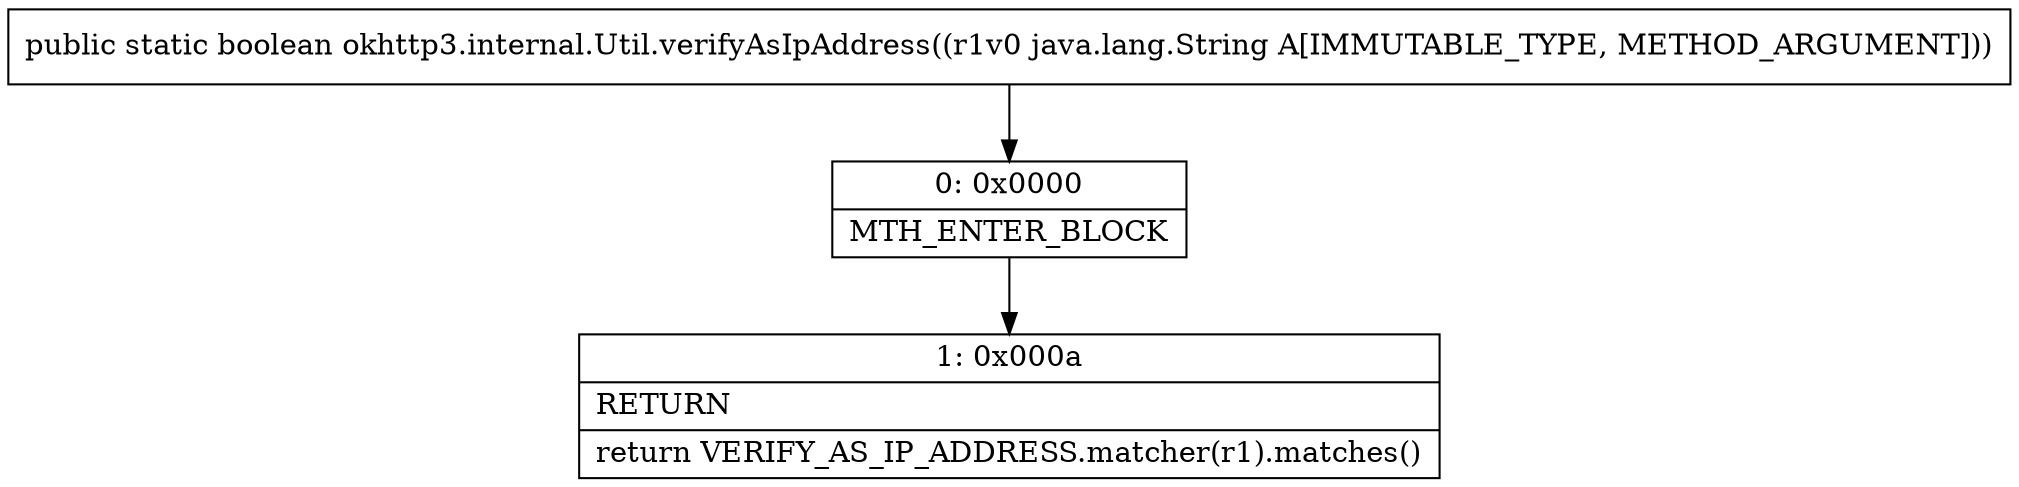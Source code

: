 digraph "CFG forokhttp3.internal.Util.verifyAsIpAddress(Ljava\/lang\/String;)Z" {
Node_0 [shape=record,label="{0\:\ 0x0000|MTH_ENTER_BLOCK\l}"];
Node_1 [shape=record,label="{1\:\ 0x000a|RETURN\l|return VERIFY_AS_IP_ADDRESS.matcher(r1).matches()\l}"];
MethodNode[shape=record,label="{public static boolean okhttp3.internal.Util.verifyAsIpAddress((r1v0 java.lang.String A[IMMUTABLE_TYPE, METHOD_ARGUMENT])) }"];
MethodNode -> Node_0;
Node_0 -> Node_1;
}

